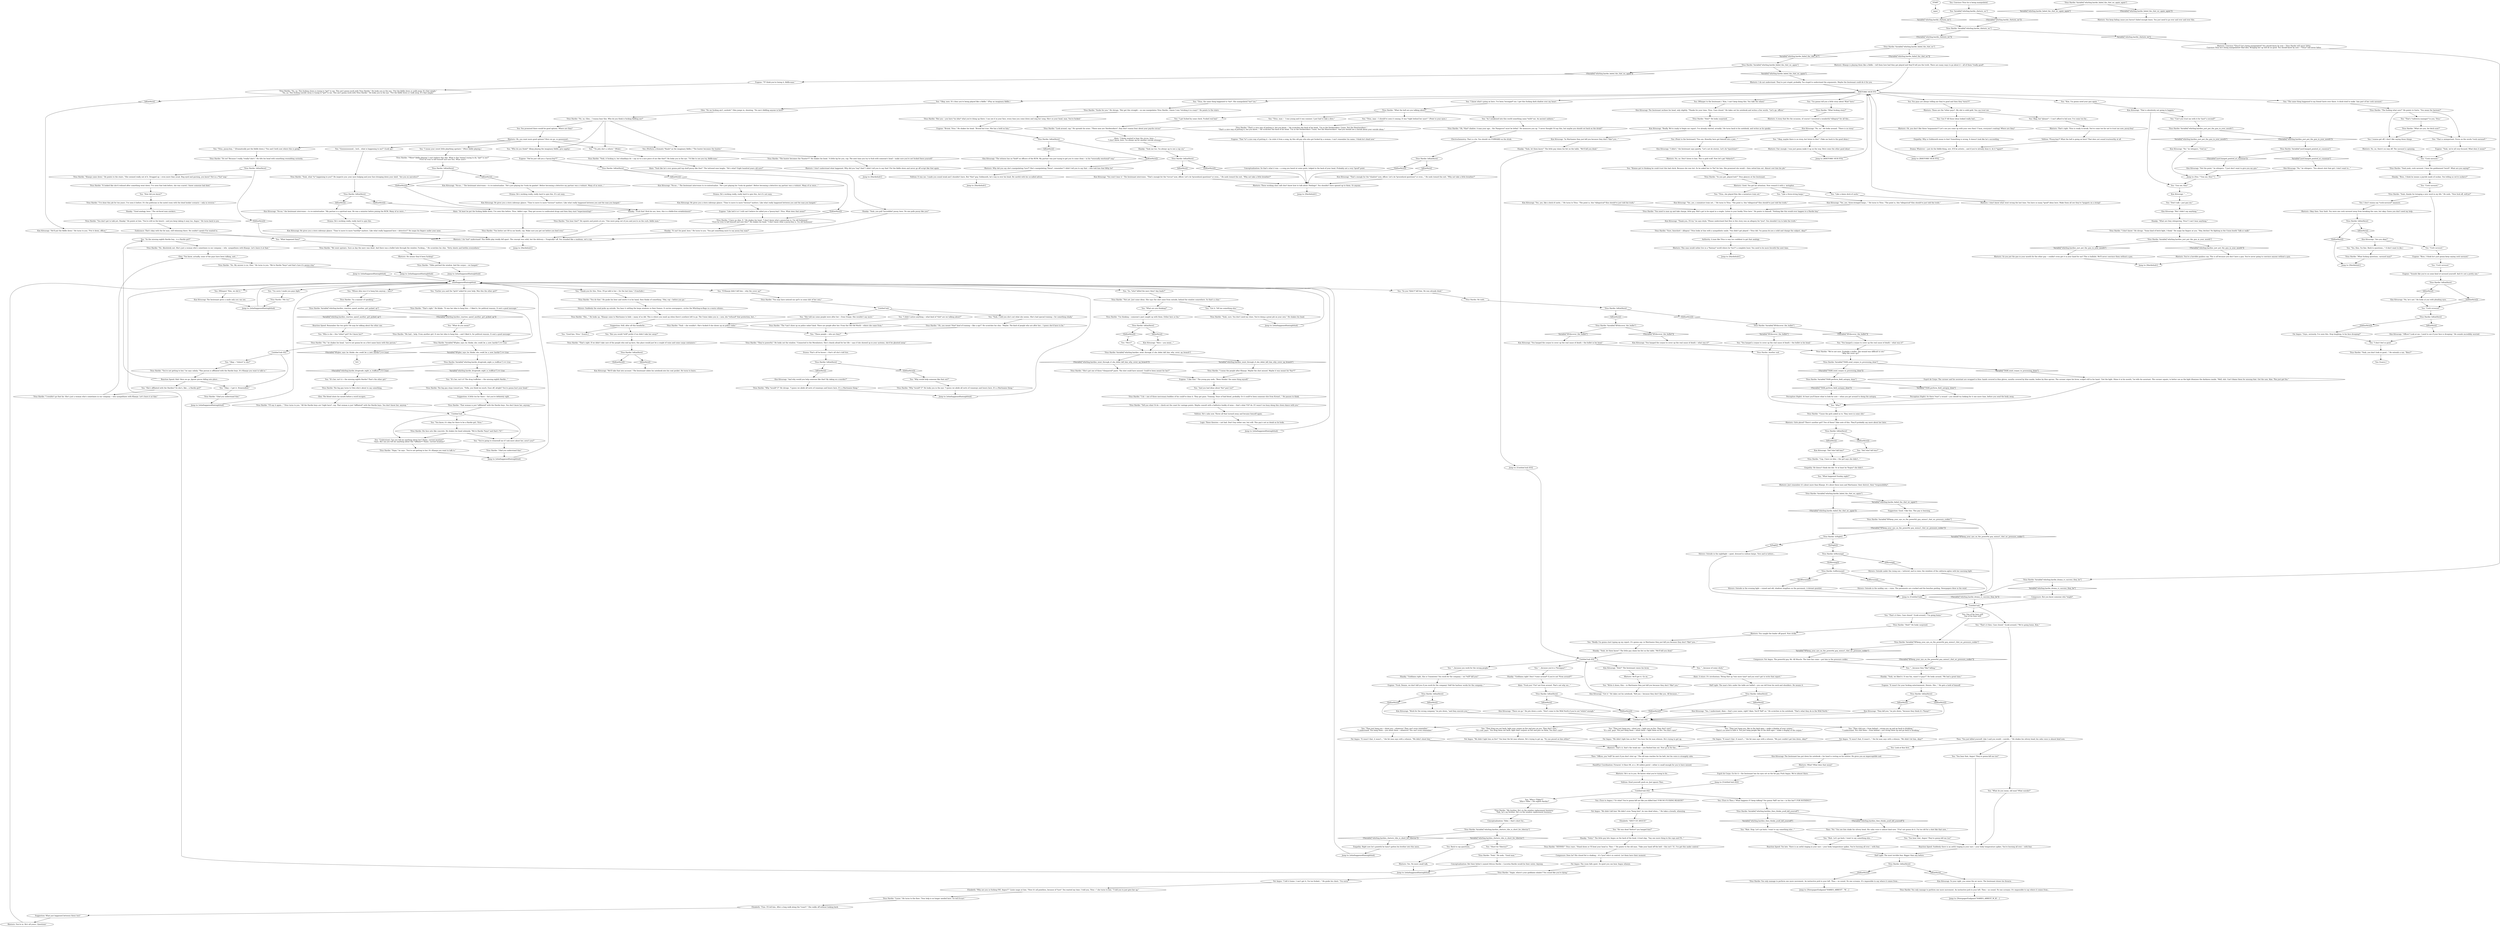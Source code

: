 # WHIRLING F1 / RHETORIC WC
# THE WHITECHECK TO MAKE SENSE OF THE SITUATION AND CONVINCE THE HARDIES TO COME CLEAN
# ==================================================
digraph G {
	  0 [label="START"];
	  1 [label="input"];
	  2 [label="You: \"So the missing eighth Hardie boy... is a Hardie girl?\""];
	  3 [label="Glen: \"You know, actually, some of the guys have been talking, and...\""];
	  4 [label="Rhetoric: Fair enough. I was just gonna make it up on the way. Here come the other good ideas!"];
	  5 [label="Titus Hardie: Variable[\"yard.hanged_pointed_at_cunoesse\"]"];
	  6 [label="Variable[\"yard.hanged_pointed_at_cunoesse\"]", shape=diamond];
	  7 [label="!(Variable[\"yard.hanged_pointed_at_cunoesse\"])", shape=diamond];
	  8 [label="Rhetoric: No, no. Don't listen to him. This is gold stuff. Now let's get *didactic*!"];
	  9 [label="You: \"Cock carousel.\""];
	  10 [label="Shanky: \"Fuck that! Kick his ass, boss, this is a fiddle-free establishment!\""];
	  11 [label="Titus Hardie: \"No, no. This fucking clown is trying to *get* to me. This ain't gonna work with Titus Hardie.\" He looks you in the eye. \"Put the fiddle down or walk away. It's that simple.\"\n\"No, no. This fucking suicide carny is trying to *get* to me. This ain't gonna work with Titus Hardie.\" He looks you in the eye. \"Put the fiddle down or walk away. It's that simple.\"
"];
	  12 [label="Fat Angus: \"We didn't light him on fire!\" You hear the fat man wheeze. He's trying to get up."];
	  13 [label="Kim Kitsuragi: \"There we go.\" He jots down a note. \"Don't come to the Wild North if you're not *white* enough.\""];
	  14 [label="Rhetoric: He'll get it. Go on."];
	  15 [label="Untitled hub"];
	  16 [label="You: \"Wait. Let's go back. I want to say something else...\""];
	  17 [label="Titus Hardie: \"We're not sure. Probably a bullet. The wound was difficult to see.\"\n\"Why the cover up?\""];
	  18 [label="Titus Hardie: You only manage to perform one more movement. An instinctive jerk to your left. Then -- no sound. No one screams. It's impossible to say where it comes from..."];
	  19 [label="Rhetoric: You caught the leader off guard. Now strike."];
	  20 [label="Fat Angus: \"I left it home. I can't get it, I'm too fucked...\" He grabs his chest. \"I'm sorry.\""];
	  21 [label="Jump to: [whathappenedthatnighthub]"];
	  22 [label="You: \"Yeah, I told you she's not what she seems. She's had special training -- for something shady.\""];
	  23 [label="Reaction Speed: Remember the two girls? He may be talking about the other one."];
	  24 [label="Jump to: [Untitled hub (03)]"];
	  25 [label="Titus Hardie: Variable[\"whirling.hardies_just_put_the_gun_in_your_mouth\"]"];
	  26 [label="Variable[\"whirling.hardies_just_put_the_gun_in_your_mouth\"]", shape=diamond];
	  27 [label="!(Variable[\"whirling.hardies_just_put_the_gun_in_your_mouth\"])", shape=diamond];
	  28 [label="Titus Hardie: \"What fucking questions, carousel man?\""];
	  29 [label="You: \"I don't feel so good.\""];
	  30 [label="Kim Kitsuragi: \"No-no,\" the lieutenant intervenes -- to re-contextualize. \"My partner is a spiritual man. He was a minister before joining the RCM. Many of us were...\""];
	  31 [label="Drama: Whatever -- just do the fiddle-thing, sire. It'll be artistic... and if you've already done it, do it *again*!"];
	  32 [label="Volition: *Pussy-boy?* What the hell is going on here? That does not sound trustworthy at all."];
	  33 [label="Shanky: \"Fatty!\" The little guy hits Angus on the back of the head. A loud slap. \"Say one more thing to the cops and I'll...\""];
	  34 [label="You: \"...because of some chick.\""];
	  35 [label="You: \"They drag you out back, light your corpse on fire and piss on you. They don't care.\"\n\"It's cool, guys.  You drag them out back, light their corpses on fire and piss on them. You don't care!\""];
	  36 [label="You: \"What do you mean, old man? What suicide?\""];
	  37 [label="Jump to: [whathappenedthatnighthub]"];
	  38 [label="Titus Hardie: \"Yeah -- she wouldn't. She's fucked if she shows up on police radar.\""];
	  39 [label="Titus Hardie: \"You do that.\" He grabs his beer and swirls it in his hand, then thinks of something. \"Hey, cop -- before you go.\""];
	  40 [label="You: \"Understood. Can you tell me anything about her? Name, current location?\"\n\"Sure. But can you tell me anything about this *affiliate*? Name, current location?\""];
	  41 [label="You: \"It's her, isn't it? The drug trafficker -- the missing eighth Hardie...\""];
	  42 [label="Logic: These theories -- not bad. Don't buy either one, but still. This guy's not as dumb as he looks."];
	  43 [label="Jump to: [Hardiehub1]"];
	  44 [label="Kim Kitsuragi: \"Yes, yes, a miniature train set...\" He turns to Titus. \"The point is, this *allegorical* Kim should've just told the truth.\""];
	  45 [label="You: \"Titus, the same thing happened to *me*. She manipulated *me* too.\""];
	  46 [label="You: I don't wanna say *cock-carousel* anymore."];
	  47 [label="Eugene: \"Brutal, Titus.\" He shakes his head. \"Brutal but true. She has a hold on him.\""];
	  48 [label="Rhetoric: Good. You got his attention. Now reward it with a  metaphor."];
	  49 [label="Titus Hardie: IsKimHere()"];
	  50 [label="IsKimHere()", shape=diamond];
	  51 [label="!(IsKimHere())", shape=diamond];
	  52 [label="Kim Kitsuragi: \"Officer? Look at me. I need to see if your face is drooping.\" He sounds incredibly worried."];
	  53 [label="You: \"Titus, man --  I was young and it was summer. I just had to take a dive.\""];
	  54 [label="Kim Kitsuragi: \"You won't hear it.\" The lieutenant intervenes. \"That's enough for the *circus* now, officer. Let's do *procedural questions* or even...\" He nods toward the exit. \"Why not take a little breather?\""];
	  55 [label="Eugene: \"Sounds like you're on some kind of carousel yourself. And it's not a pretty one.\""];
	  56 [label="Titus Hardie: Variable[\"whirling.hardie_failed_the_rhet_wc_again\"]"];
	  57 [label="Variable[\"whirling.hardie_failed_the_rhet_wc_again\"]", shape=diamond];
	  58 [label="!(Variable[\"whirling.hardie_failed_the_rhet_wc_again\"])", shape=diamond];
	  59 [label="You: \"Who do you think?\" (Keep playing the imaginary fiddle; grin sagely.)"];
	  60 [label="Titus Hardie: \"You better not OD in our booth, cop. Make sure you get out before you keel over.\""];
	  61 [label="Fat Angus: \"It wasn't that. It wasn't...\" the fat man says with a wheeze. \"We just couldn't get him down, okay?\""];
	  62 [label="You: \"That's it then. Case closed.\" (Look around.) \"We're going home, Kim.\""];
	  63 [label="You: \"You hear that, Angus! They're gonna kill me too!\""];
	  64 [label="Eugene: \"It wasn't for your fucking entertainment, Dennis. She...\" He gets a hold of himself."];
	  65 [label="You: \"What happened then?\""];
	  66 [label="Titus Hardie: \"Cop, I have no idea -- the girl says she didn't...\""];
	  67 [label="Titus Hardie: Variable[\"whirling.hardies_rhetoric_tibs_is_short_for_tiberius\"]"];
	  68 [label="Variable[\"whirling.hardies_rhetoric_tibs_is_short_for_tiberius\"]", shape=diamond];
	  69 [label="!(Variable[\"whirling.hardies_rhetoric_tibs_is_short_for_tiberius\"])", shape=diamond];
	  70 [label="Titus Hardie: \"Why *would* I?\" He looks you in the eye: \"I guess we abide all sorts of runaways and losers here. It's a Martinaise thing.\""];
	  71 [label="You: \"And you had ideas about *his* past too?\""];
	  72 [label="You: \"She's affiliated with the Hardies? So she's, like... a Hardie girl?\""];
	  73 [label="Titus Hardie: \"No. Absolutely not. She's just a woman who's sometimes in our company -- who  sympathizes with Klaasje. Let's leave it at that.\""];
	  74 [label="Titus Hardie: Variable[\"whirling.hardie_drugtrade_eight_is_trafficer\"] == true"];
	  75 [label="Variable[\"whirling.hardie_drugtrade_eight_is_trafficer\"] == true", shape=diamond];
	  76 [label="!(Variable[\"whirling.hardie_drugtrade_eight_is_trafficer\"] == true)", shape=diamond];
	  77 [label="Suggestion: What just happened between these two?"];
	  78 [label="You: \"Yes, Kim, I'm fine. Back to questions...\" (I don't want to die.)"];
	  79 [label="Titus Hardie: \"What fucking story?\""];
	  80 [label="Titus Hardie: \"But you -- you have *no idea* what you're doing up there. I can see it in your face, every time you come down and sing her song. She's in your head, man. You're fucked.\""];
	  81 [label="Titus Hardie: \"The fucking what now?\" He points to Garte. \"You mean the barman?\""];
	  82 [label="Titus Hardie: IsKimHere()"];
	  83 [label="IsKimHere()", shape=diamond];
	  84 [label="!(IsKimHere())", shape=diamond];
	  85 [label="Alain: \"Yeah like he's ever gonna pull top shelf pussy like that!\" The tattooed man laughs. \"He's what? Eight hundred years old now?\""];
	  86 [label="You: Can I? All those ideas looked really bad..."];
	  87 [label="You: \"I mean your sweet little plaything upstairs.\" (More fiddle playing.)"];
	  88 [label="Kim Kitsuragi: He gives you a stern sideways glance. \"Time to move to more *serious* matters. Like what really happened between you and the man you hanged.\""];
	  89 [label="You: \"They just hang you -- shoot you -- light you on fire. They don't care!\"\n\"It's cool, guys. You just hang them -- shoot them -- light them on fire. You don't care!\""];
	  90 [label="Titus Hardie: You only manage to perform one more movement. An instinctive jerk to your left. Then -- no sound. No one screams. It's impossible to say where it comes from..."];
	  91 [label="whathappenedthatnighthub"];
	  92 [label="Theo: \"No.\" You see him shake his silvery head. His calm voice is almost kind now. \"*I'm* not gonna do it. I'm too old for a shot like that now...\""];
	  93 [label="You: (Whisper) \"Kim, we did it.\""];
	  94 [label="You: \"Whose idea was it to hang him anyway -- hers?\""];
	  95 [label="Jump to: [whathappenedthatnighthub]"];
	  96 [label="Titus Hardie: \"Glad you understand that.\""];
	  97 [label="Titus Hardie: IsKimHere()"];
	  98 [label="IsKimHere()", shape=diamond];
	  99 [label="!(IsKimHere())", shape=diamond];
	  100 [label="Titus Hardie: \"Huh?\" He looks surprised."];
	  101 [label="Jump to: [Hardiehub1]"];
	  102 [label="Kim Kitsuragi: \"But I didn't say anything.\""];
	  103 [label="Kim Kitsuragi: \"That is absolutely not going to happen.\""];
	  104 [label="Titus Hardie: \"What are you, his bitch now?\""];
	  105 [label="Kim Kitsuragi: \"Thank you, I'll try,\" he says dryly. \"Please understand that Kim in this story was an allegory for *you*. You shouldn't try to hide the truth.\""];
	  106 [label="You: (Point to the lieutenant) \"You see, Kimothy here got himself into a jam...\""];
	  107 [label="Electrochemistry: That is a lie. You should cut FORWARD on the drink."];
	  108 [label="You: \"Like a damn deck of cards.\""];
	  109 [label="Rhetoric: These working class oafs don't know how to talk about *feelings*. You shouldn't have opened up to them. Or anyone."];
	  110 [label="You: \"I know what's going on here. I've been *wronged* too. I got this fucking dark shadow over my heart.\""];
	  111 [label="Titus Hardie: IsKimHere()"];
	  112 [label="IsKimHere()", shape=diamond];
	  113 [label="!(IsKimHere())", shape=diamond];
	  114 [label="You: \"Okay, men. It's clear you're being played like a fiddle.\" (Play an imaginary fiddle.)"];
	  115 [label="Titus Hardie: IsKimHere()"];
	  116 [label="IsKimHere()", shape=diamond];
	  117 [label="!(IsKimHere())", shape=diamond];
	  118 [label="Titus Hardie: \"*More* fiddle playing! I can't believe this shit. What is this *mime* trying to do, *get* to me?\"\n\"First he tries to kill himself and now this. What next?\""];
	  119 [label="Drama: He's working really, really hard to spin this."];
	  120 [label="Rhetoric: I do *not* understand! This fiddle play totally fell apart. The concept was solid, but the delivery -- *tragically* off. You sounded like a madman, not a cop."];
	  121 [label="Alain: A wince. It's involuntary. \"Bring that up *one more time* and you won't get to write that report.\""];
	  122 [label="Kim Kitsuragi: To your right, you sense the air move. The lieutenant draws his firearm."];
	  123 [label="Titus Hardie: IsKimHere()"];
	  124 [label="IsKimHere()", shape=diamond];
	  125 [label="!(IsKimHere())", shape=diamond];
	  126 [label="You: \"She told me some people were after her -- from Oranje. She wouldn't say more.\""];
	  127 [label="Titus Hardie: \"No,\" he shakes his head, \"you're not gonna be on a first name basis with this person.\""];
	  128 [label="Jump to: [whathappenedthatnighthub]"];
	  129 [label="Volition: He's calm now. Threw all that turmoil away and became himself again."];
	  130 [label="Kim Kitsuragi: \" ... \""];
	  131 [label="Rhetoric: So you put the gun in your mouth for the other guy -- couldn't even get it in your hand for me? This is bullshit. We'll never convince them without a gun."];
	  132 [label="You: I wanna get off, I don't like saying those things."];
	  133 [label="You: (Perform a dramatic *finale* on the imaginary fiddle.) \"The hunter becomes the hunter.\""];
	  134 [label="Titus Hardie: \"Look around, cop.\" He spreads his arms. \"These men are *dockworkers*, they don't wanna hear about your psycho circus!\""];
	  135 [label="You: \"I got fucked by some chick. Fucked real bad.\""];
	  136 [label="You: \"Cock carousel.\""];
	  137 [label="Titus Hardie: \"No, no, Glen... I wanna hear this. Who do you think is fucking fiddling me?\""];
	  138 [label="You: Okay, but *please* -- I can't afford to fail now. I've come too far..."];
	  139 [label="Titus Hardie: IsKimHere()"];
	  140 [label="IsKimHere()", shape=diamond];
	  141 [label="!(IsKimHere())", shape=diamond];
	  142 [label="You: \"Write it down, Kim -- in Martinaise they just kill you because they don't *like* you.\""];
	  143 [label="Shivers: Outside in the evening light -- ruined and old, shadows lengthen on the pavement. A distant gunshot."];
	  144 [label="Elizabeth: \"Fine. I'll tell him. After a long walk along the *coast*.\" She walks off without looking back."];
	  145 [label="You: \"They club you -- from behind -- string you up and go back to drinking.\"\n\"I understand. You club them -- from behind -- you string them up and go back to drinking.\""];
	  146 [label="Titus Hardie: IsKimHere()"];
	  147 [label="IsKimHere()", shape=diamond];
	  148 [label="!(IsKimHere())", shape=diamond];
	  149 [label="Fat Angus: \"It wasn't that. It wasn't...\" the fat man says with a wheeze. \"We didn't hit him, okay?\""];
	  150 [label="Titus Hardie: He nods."];
	  151 [label="Reaction Speed: Hah! Here we go. Jigsaw pieces falling into place..."];
	  152 [label="You: \"Good bye, Titus.\" [Leave.]"];
	  153 [label="Rhetoric: I do not understand. They're just stupid, probably. Too stupid to understand the arguments. Maybe the lieutenant could do it for you."];
	  154 [label="You: \"You know, it's okay for there to be a Hardie girl, Titus.\""];
	  155 [label="Kim Kitsuragi: \"No,\" he whispers. \"You almost shot that girl. I don't want to...\""];
	  156 [label="Jump to: [Hardiehub1]"];
	  157 [label="Titus Hardie: \"So you got, played huh?\" Titus glances at the lieutenant."];
	  158 [label="Eugene: \"That *is* a nice way of putting it -- he stole it from a song, by this old guy who also got fucked by a woman. I can't remember his name, I think he's dead now.\""];
	  159 [label="You: \"Titus, man -- I should've seen it coming. It was *right behind her eyes*.\" (Point to your eyes.)"];
	  160 [label="You: \"Cock carousel.\""];
	  161 [label="Titus Hardie: \"Yeah, thanks for bringing a new word in my life.\" He nods. \"Now fuck off, will'ya?\""];
	  162 [label="Eugene: \"Yeah, we're all very focused. What does it mean?\""];
	  163 [label="Rhetoric: That's right. Titus is ready to break. You've come too far not to trust me now, pussy-boy!"];
	  164 [label="You: \"Goooooooooood... lord... what is happening to me?\" (Look up.)"];
	  165 [label="RHETORIC HUB FFS"];
	  166 [label="Titus Hardie: IsMorning()"];
	  167 [label="IsMorning()", shape=diamond];
	  168 [label="!(IsMorning())", shape=diamond];
	  169 [label="Jump to: [NewspaperEndgame(\"HARIES_ARREST_W_KI ...]"];
	  170 [label="Volition: Steel yourself, push on. Just ignore Theo."];
	  171 [label="Titus Hardie: \"Cause the girls asked us to. They were in some shit.\""];
	  172 [label="Titus Hardie: His face sets like concrete. He shakes his head solemnly. \"We're Hardie *boys* and that's *it*.\""];
	  173 [label="Shanky: \"What are they whispering, Titus? I can't hear anything.\""];
	  174 [label="Titus Hardie: \"I don't know.\" He shrugs. \"Some kind of bitch fight, I think.\" He snaps his fingers at you. \"Hey, bitches! No fighting in the Union booth! Talk or walk!\""];
	  175 [label="Kim Kitsuragi: \"I didn't,\" the lieutenant says quietly. \"Let's not do stories. Let's do *questions*.\""];
	  176 [label="Titus Hardie: IsKimHere()"];
	  177 [label="IsKimHere()", shape=diamond];
	  178 [label="!(IsKimHere())", shape=diamond];
	  179 [label="You: \"The same thing happened to my friend Garte over there. A chick tried to make  him part of her cock carousel.\""];
	  180 [label="Rhetoric: Klaasje is playing them like a fiddle -- tell them how bad they got played and they'll tell you the truth. There are many ways to go about it -- all of them *really good*."];
	  181 [label="Kim Kitsuragi: He gives you a stern sideways glance. \"Time to move to more *serious* matters. Like what really happened between you and the man you hanged.\""];
	  182 [label="Kim Kitsuragi: \"He'll put the fiddle down.\" He turns to you. \"Put it down, officer.\""];
	  183 [label="Alain: \"Fuck you! *I'm* not from around. That's not why we...\""];
	  184 [label="Untitled hub (03)"];
	  185 [label="Titus Hardie: \"Huh?\" He looks surprised."];
	  186 [label="Conceptualization: Tibbs -- that's short for..."];
	  187 [label="Titus Hardie: \"Not yet. Just some ideas. She says the shot came from outside, behind the window somewhere. So that's a clue.\""];
	  188 [label="You: \"What do you mean?\""];
	  189 [label="Titus Hardie: \"You're not getting to her,\" he says calmly. \"This person is affiliated with the Hardie boys. It's Klaasje you want to talk to.\""];
	  190 [label="Untitled hub"];
	  191 [label="Jump to: [whathappenedthatnighthub]"];
	  192 [label="Jump to: [You: \"\"Gun me, Kim!\"\"]"];
	  193 [label="Titus Hardie: \"You need to man up and take charge, little guy. Shit's got to be equal in a couple. Listen to your buddy Titus here.\" He points to himself. \"Nothing like this would ever happen to a Hardie boy.\""];
	  194 [label="Titus Hardie: \"The hunter becomes the *hunter*?\" He shakes his head. \"A little tip for you, cop. The next time you try to fuck with someone's head -- make sure you're not fucked there yourself.\""];
	  195 [label="You: You promised there would be good options. Where are they?"];
	  196 [label="Jump to: [Hardiehub1]"];
	  197 [label="Conceptualization: So that's what it was -- a song you heard at some point, lodged in the back of your head. Probably not a very *good* point."];
	  198 [label="Volition: It was me. I made you sound weak and I shouldn't have. But *this* guy, Goldmouth, he's way in over his head. Be careful with his so-called advice."];
	  199 [label="Titus Hardie: \"Yeah, it fucking is, but whaddaya do -- say no to a nice piece of ass like that?\" He looks you in the eye. \"I'd like to see you try, fiddle-man.\""];
	  200 [label="Kim Kitsuragi: He gives you a stern sideways glance. \"Time to move to more *earthly* matters. Like what really happened here -- detective?\" He snaps his fingers under your nose."];
	  201 [label="You: \"They just hang you, like in the dark ages -- make a display of your corpse.\"\n\"There's no need to hide it. You just hang people like in the dark ages -- make a display of the corpse.\"
"];
	  202 [label="Titus Hardie: Variable[\"whirling.hardie_failed_the_rhet_wc_again\"]"];
	  203 [label="Variable[\"whirling.hardie_failed_the_rhet_wc_again\"]", shape=diamond];
	  204 [label="!(Variable[\"whirling.hardie_failed_the_rhet_wc_again\"])", shape=diamond];
	  205 [label="You: One of his boys will.\nOne of his boys will!"];
	  206 [label="You: (Turn to Theo.) \"What happens if I keep talking? You gonna *kill* me too -- in this bar?! FOR NOTHING?!\""];
	  207 [label="Rhetoric: Girls plural? There's another girl? Two of them? Take note of this. They'll probably say more about her later."];
	  208 [label="Titus Hardie: Variable[\"TASK.perform_field_autopsy_done\"]"];
	  209 [label="Variable[\"TASK.perform_field_autopsy_done\"]", shape=diamond];
	  210 [label="!(Variable[\"TASK.perform_field_autopsy_done\"])", shape=diamond];
	  211 [label="Perception (Sight): At least you'll know what to look for now -- when you get around to doing the autopsy."];
	  212 [label="Titus Hardie: \"I've done this job for ten years. I've seen it before. It's the politician in the motel room with the dead hooker scenario -- only in reverse.\""];
	  213 [label="Titus Hardie: \"I do -- one of those mercenary buddies of his could've done it. They got guns. Training. Years of bad blood, probably. Or it could've been someone else from Krenel...\" He pauses to think."];
	  214 [label="Titus Hardie: \"She's got one of those *chequered* pasts. The shot could have missed. Could've been meant for her?\""];
	  215 [label="Jump to: [whathappenedthatnighthub]"];
	  216 [label="You: \"Okay -- *where* is she?\""];
	  217 [label="You: \"But you would *still* prefer if we didn't take her away?\""];
	  218 [label="Fat Angus: \"Guys, seriously. I've seen this. Stop laughing. Is his face drooping?\""];
	  219 [label="Kim Kitsuragi: \"Yes, yes, three-stringed banjo...\" He turns to Titus. \"The point is, this *allegorical* Kim should've just told the truth.\""];
	  220 [label="Alain: \"I kinda wanted to hear the circus, boss...\"\n\"I don't know, boss, I'm always up for another suicide attempt.\""];
	  221 [label="Titus Hardie: \"Yeah, what *is* happening to you?\" He inspects you: your eyes bulging and your face drooping down your skull. \"Are you on narcotics?\""];
	  222 [label="Empathy: He doesn't think she did. Or at least he *hopes* she didn't."];
	  223 [label="Fat Angus: \"It wasn't that, it wasn't...\" the fat man says with a wheeze. \"We didn't shoot him.\""];
	  224 [label="Titus Hardie: Variable[\"XP.keep_your_eye_on_the_powerful_guy_minus1_rhet_wc_pressure_cooker\"]"];
	  225 [label="Variable[\"XP.keep_your_eye_on_the_powerful_guy_minus1_rhet_wc_pressure_cooker\"]", shape=diamond];
	  226 [label="!(Variable[\"XP.keep_your_eye_on_the_powerful_guy_minus1_rhet_wc_pressure_cooker\"])", shape=diamond];
	  227 [label="Titus Hardie: IsAfternoon()"];
	  228 [label="IsAfternoon()", shape=diamond];
	  229 [label="!(IsAfternoon())", shape=diamond];
	  230 [label="Shivers: Outside under the rising sun -- tattered, and in ruins; the windows of the cafeteria aglow with her morning light."];
	  231 [label="You: \"Really. I'm gonna start typing up my report. It's gonna say: in Martinaise they just kill you because they don't *like* you...\""];
	  232 [label="Esprit de Corps: Go for it -- the lieutenant has his eyes set on the fat guy. Push Angus. We're almost there."];
	  233 [label="Composure: Fat Angus. The powerful guy. Mr. All Muscle. The time has come -- put him in the pressure cooker."];
	  234 [label="Titus Hardie: IsKimHere()"];
	  235 [label="IsKimHere()", shape=diamond];
	  236 [label="!(IsKimHere())", shape=diamond];
	  237 [label="Titus Hardie: \"Me too.\""];
	  238 [label="Eugene: \"Fuck, Dennis, we don't kill you if you work for the company! Half the harbour works for the company...\""];
	  239 [label="Jump to: [Untitled hub (02)]"];
	  240 [label="You: \"How did you know?\""];
	  241 [label="You: \"Did *she* kill him?\""];
	  242 [label="You: \"I'm gonna tell you a little story about *Kim* here.\""];
	  243 [label="Titus Hardie: The big guy turns to Glen who's about to say something."];
	  244 [label="You: \"That's *cafeteria manager* to you, Titus.\""];
	  245 [label="Rhetoric: No, no, there's no way off. The carousel is spinning."];
	  246 [label="You: \"Like a three-string banjo.\""];
	  247 [label="Shanky: \"Yeah me too. I'm always up to see a cop cry.\""];
	  248 [label="Kim Kitsuragi: \"The witness has no *hold* on officers of the RCM. My partner was just trying to get you to come clean -- in his *unusually emotional* way.\""];
	  249 [label="Shanky: \"Boss, I think he means a joyride made of suckas. You telling us we're suckers?\""];
	  250 [label="Drama: He's working really, really hard to spin this. It's not easy."];
	  251 [label="Jump to: [RHETORIC HUB FFS]"];
	  252 [label="Titus Hardie: IsKimHere()"];
	  253 [label="IsKimHere()", shape=diamond];
	  254 [label="!(IsKimHere())", shape=diamond];
	  255 [label="Shanky: \"Yeah, we liked it. It was fun, wasn't it guys?\" He looks around. \"We had a great time.\""];
	  256 [label="Kim Kitsuragi: The lieutenant has put down his notebook -- his hand is resting on his holster. He gives you an imperceptible nod."];
	  257 [label="Jump to: [Untitled hub]"];
	  258 [label="You: \"You hanged a corpse to cover up the real cause of death -- what was it?\""];
	  259 [label="Shanky: \"Goddamn right, this is Uniontown! You work for the company -- we *will* kill you!\""];
	  260 [label="You: (Turn to Angus.) \"Or what? You're gonna kill me like you killed him? FOR NO FUCKING REASON?\""];
	  261 [label="Titus Hardie: \"My brother. He's in the window replacement business.\"\n\"Nah, he's my brother. He's in the window replacement business.\""];
	  262 [label="Titus Hardie: \"They're powerful.\" He looks out the window. \"Connected to the Moralintern. She's clearly afraid for her life -- says if she showed up in your systems, she'd be ghosted away.\""];
	  263 [label="Titus Hardie: \"Why *would* I?\" He shrugs. \"I guess we abide all sorts of runaways and losers here. It's a Martinaise thing.\""];
	  264 [label="Jump to: [whathappenedthatnighthub]"];
	  265 [label="Titus Hardie: \"That's right.\" He blinks. \"It was her idea to hang him -- I liked it, for political reasons. It sent a good message.\""];
	  266 [label="You: \"You're going to stonewall me if I ask more about her, aren't you?\""];
	  267 [label="Titus Hardie: \"Nope,\" he says. \"You're not getting to her. It's Klaasje you want to talk to.\""];
	  268 [label="Titus Hardie: \"That woman is just *affiliated* with the Hardie boys. You don't know her, anyway. \""];
	  269 [label="Titus Hardie: Variable[\"whirling.hardie_rhetoric_wc\"]"];
	  270 [label="Variable[\"whirling.hardie_rhetoric_wc\"]", shape=diamond];
	  271 [label="!(Variable[\"whirling.hardie_rhetoric_wc\"])", shape=diamond];
	  272 [label="You: \"Don't talk -- just gun me.\""];
	  273 [label="Titus Hardie: \"Sure, binoclard -- allegory.\" Titus looks at him with a sympathetic smile. \"You didn't get played -- Titus did. I'm gonna do you a solid and change the subject, okay?\""];
	  274 [label="Rhetoric: Why did you say she's manipulating *you?* She's manipulating *them*, remember? I didn't tell you to say that -- who told him that filthy lie?"];
	  275 [label="You: \"Cock csrosssel\""];
	  276 [label="Glen: \"No we fucking ain't, asshole!\" Glen jumps in, shouting. \"No one's fiddling anyone in here!\""];
	  277 [label="You: \"'Tis pity she's a whore.\" (Wink.)"];
	  278 [label="Empathy: Why is Goldmouth mean to him? Something is wrong. It doesn't look like he's succeeding."];
	  279 [label="Titus Hardie: \"You hear that?\" He squints and points at you. \"One more peep out of you and you're on the curb, fiddle man.\""];
	  280 [label="Kim Kitsuragi: \"No-no...\" The lieutenant intervenes to re-contextualize. \"He's just playing his *viola da gamba*. Before becoming a detective my partner was a violinist. Many of us were...\""];
	  281 [label="Elizabeth: \"SHUT UP, ANGUS!\""];
	  282 [label="Half Light: The most terrible fear. Bigger than any before."];
	  283 [label="You: \"You hanged a corpse to cover up the real cause of death -- the bullet in his head.\""];
	  284 [label="Titus Hardie: Variable[\"XP.discover_the_bullet\"]"];
	  285 [label="Variable[\"XP.discover_the_bullet\"]", shape=diamond];
	  286 [label="!(Variable[\"XP.discover_the_bullet\"])", shape=diamond];
	  287 [label="Titus Hardie: \"Lizzie.\" He turns to the fixer. \"Your help is no longer needed here. Go tell Evrart.\""];
	  288 [label="Fat Angus: \"We didn't light him on fire!\" You hear the fat man wheeze. He's trying to get up. \"No one pissed on him either!\""];
	  289 [label="Shanky: \"Good analogy, boss.\" The rat-faced man snickers."];
	  290 [label="Titus Hardie: \"Tibbs patched the window. And the corpse -- we hanged.\""];
	  291 [label="You: \"Thank you for this, Titus. I'll go talk to her -- for the last time.\" (Conclude.)"];
	  292 [label="You: \"Why would help someone like that out?\""];
	  293 [label="Eugene: \"I like that.\" The young guy nods. \"Been thinkin' the same thing myself.\""];
	  294 [label="Titus Hardie: \"Tell you what I'd do -- check out the coast for vantage points. Maybe consult with a ballistics buddy of mine -- that's what *I'd* do. If I wasn't too busy doing this clown dance with you.\""];
	  295 [label="Kim Kitsuragi: \"In Martinaise they just kill you because they don't *like* you...\""];
	  296 [label="Suggestion: A little too far there -- but you're definitely right."];
	  297 [label="Titus Hardie: The big guy steps toward you. \"Fella, you think too much. Ease off, alright? You're gonna hurt your head.\""];
	  298 [label="Empathy: Right now he's grateful he hasn't gotten his brother into this mess."];
	  299 [label="You: [Leave.]"];
	  300 [label="Kim Kitsuragi: \"No, he's not.\" He looks at you with pleading eyes."];
	  301 [label="Jump to: [Hardiehub1]"];
	  302 [label="Titus Hardie: \"I have no idea, E.\" He shakes his head. \"I don't know what a pussy-boy is. I'm old fashioned.\"\n\"First he tries to kill himself and now this?\" He shakes his head. \"I don't know what a pussy-boy is. I'm old fashioned.\""];
	  303 [label="Titus Hardie: IsKimHere()"];
	  304 [label="IsKimHere()", shape=diamond];
	  305 [label="!(IsKimHere())", shape=diamond];
	  306 [label="Jump to: [Hardiehub1]"];
	  307 [label="Kim Kitsuragi: \"They kill you,\" he jots down, \"because they think it's *funny*.\""];
	  308 [label="Titus Hardie: \"Angie, where's your goddamn inhaler? You sound like you're dying.\""];
	  309 [label="Rhetoric: That's it, that's the weak one -- you flushed him out. Now go in for the..."];
	  310 [label="Elizabeth: \"Why are you so fucking FAT, Angus?!\" Lizzie snaps at him. \"Now it's all pointless, because of *you*. You wasted my time. I told you, Titus --\" she turns to him. \"I told you to just give her up.\""];
	  311 [label="Titus Hardie: Another nod."];
	  312 [label="Titus Hardie: \"It looked like she'd redosed after something went down. I've seen that look before, she was scared. I knew someone had died.\""];
	  313 [label="Kim Kitsuragi: \"Did *she* kill him?\""];
	  314 [label="Rhetoric: He means they'd been fucking?"];
	  315 [label="Conceptualization: Bet their father's named Atticus Hardie -- Lucretia Hardie would be their sister. Anyway."];
	  316 [label="You: \"These people -- who are they?\""];
	  317 [label="You: \"Okay -- I get it. Stonewalled.\""];
	  318 [label="Titus Hardie: \"Glad you understand that.\""];
	  319 [label="You: \"As I awakened into this world something came *with* me. An ancient sadness.\""];
	  320 [label="Rhetoric: Okay then. Your fault. You were one cock carousel away from breaking the case, but okay. Guess you don't need my help."];
	  321 [label="Kim Kitsuragi: \"Are you okay?\""];
	  322 [label="Titus Hardie: \"Yeah, you don't look so good...\" He extends a can. \"Beer?\""];
	  323 [label="Rhetoric: Those are the *other guys*. My shit is solid gold. You can trust me."];
	  324 [label="Shanky: \"It can't be good, boss.\" He turns to you. \"You got something more to say pussy boy man?\""];
	  325 [label="Shivers: Outside in the midday sun -- ruins. The pavements are cracked and the benches peeling. Newspapers blow in the wind."];
	  326 [label="Kim Kitsuragi: \"Yes, I understand, Alain -- that's your name, right? Alain. You'll *kill* us.\" He scratches in his notebook. \"That's what they do in the Wild North.\""];
	  327 [label="Reaction Speed: Too late. There is an awful ringing in your ears -- your body temperature spikes. You're burning all over -- with fear."];
	  328 [label="Shanky: \"Goddamn right! Don't *come around* if you're not *from around*!\""];
	  329 [label="You: \"I'm sorry I made you guys fight.\""];
	  330 [label="Titus Hardie: \"DENNIS!\" Titus roars. \"Stand down or I'll beat your head in. Theo --\" He points to the old man. \"Take your hand off the belt -- this isn't '31. I've got this under control.\""];
	  331 [label="You: \"So you *didn't* kill him. He was already dead.\""];
	  332 [label="Shanky: \"Yeah, let them know!\" The little guy slams his fist on the table. \"We'll kill you dead.\""];
	  333 [label="You: \"Why?\""];
	  334 [label="Perception (Sight): So there *was* a wound -- you should try looking for it one more time, before you send the body away."];
	  335 [label="Endurance: That's okay with the fat man, still wheezing there. He couldn't speak if he wanted to."];
	  336 [label="Jump to: [whathappenedthatnighthub]"];
	  337 [label="You: \"Short for Tiberius?\""];
	  338 [label="Titus Hardie: \"You may have noticed our girl's in some shit of her own.\""];
	  339 [label="Titus Hardie: \"The *can't show up on police radar* kind. There are people after her. From the Old Old World -- where she came from.\""];
	  340 [label="Titus Hardie: IsKimHere()"];
	  341 [label="IsKimHere()", shape=diamond];
	  342 [label="!(IsKimHere())", shape=diamond];
	  343 [label="Kim Kitsuragi: \"And why would you help someone like that? By taking on a murder?\""];
	  344 [label="Titus Hardie: \"I'm thinking -- someone's past caught up with them. Either hers or his.\""];
	  345 [label="You: \"Hers?\""];
	  346 [label="Titus Hardie: \"In a manner of speaking.\""];
	  347 [label="Titus Hardie: \"That's right. If we didn't take care of the people who end up here, this place would just be a couple of ruins and some cargo containers.\""];
	  348 [label="Kim Kitsuragi: The lieutenant inclines his head, only slightly. \"Thanks for your time, Titus. Case closed.\" He takes out his notebook and writes a few words. \"Let's go, officer.\""];
	  349 [label="Untitled hub (02)"];
	  350 [label="You: \"Titus, she played Kim like a miniature train set.\""];
	  351 [label="You: \"Kimmo got to thinking he could trust this bad chick. Because she was hot. So he asked her to *lie* for him. She promised she would -- then ratted him out. Almost cost him his job.\""];
	  352 [label="Titus Hardie: Variable[\"whirling.hardie_failed_the_rhet_wc\"]"];
	  353 [label="Variable[\"whirling.hardie_failed_the_rhet_wc\"]", shape=diamond];
	  354 [label="!(Variable[\"whirling.hardie_failed_the_rhet_wc\"])", shape=diamond];
	  355 [label="You: You guys are always telling me they're good and then they *aren't*!"];
	  356 [label="You: \"He was dead *before* you hanged him?\""];
	  357 [label="Composure: But you know someone who *might*."];
	  358 [label="Titus Hardie: Variable[\"XP.keep_your_eye_on_the_powerful_guy_minus1_rhet_wc_pressure_cooker\"]"];
	  359 [label="Variable[\"XP.keep_your_eye_on_the_powerful_guy_minus1_rhet_wc_pressure_cooker\"]", shape=diamond];
	  360 [label="!(Variable[\"XP.keep_your_eye_on_the_powerful_guy_minus1_rhet_wc_pressure_cooker\"])", shape=diamond];
	  361 [label="You: \"You hear that, Angus! They're gonna kill me too!\""];
	  362 [label="Titus Hardie: IsKimHere()"];
	  363 [label="IsKimHere()", shape=diamond];
	  364 [label="!(IsKimHere())", shape=diamond];
	  365 [label="Theo: \"Officer, you *will* be next if you don't shut up.\" The old man reaches for his belt, but his voice is strangely calm."];
	  366 [label="You: \"If Klaasje didn't kill him -- why the cover up?\""];
	  367 [label="Esprit de Corps: The coroner and his assistant are wrapped in blue: hands covered in blue gloves, mouths covered by blue masks, bodies by blue aprons. The coroner wipes his brow, scalpel still in his hand. \"Get the light. Shine it in his mouth,\" he tells his assistant. The coroner squats, to better see as the light illumines the darkness inside. \"Well, shit. Can't blame them for missing that. Get the saw, Alan. This just got fun.\""];
	  368 [label="Titus Hardie: \"We went upstairs. Sure as day the merc was dead. And there was a bullet hole through the window. Fucking...\" He scratches his chin. \"Dirty sheets and bottles everywhere.\""];
	  369 [label="You: Back to cop questions."];
	  370 [label="Titus Hardie: \"Yeah.\" He nods. \"Good man.\""];
	  371 [label="Drama: That's all he knows -- that's all she's told him."];
	  372 [label="You: \"What are you thinking?\""];
	  373 [label="You: (Whisper to the lieutenant.) \"Kim, I can't keep doing this. You take the wheel.\""];
	  374 [label="Jump to: [whathappenedthatnighthub]"];
	  375 [label="Jump to: [whathappenedthatnighthub]"];
	  376 [label="Titus Hardie: Variable[\"XP.glen_says_he_thinks_she_could_be_a_new_hardie\"] == true"];
	  377 [label="Variable[\"XP.glen_says_he_thinks_she_could_be_a_new_hardie\"] == true", shape=diamond];
	  378 [label="!(Variable[\"XP.glen_says_he_thinks_she_could_be_a_new_hardie\"] == true)", shape=diamond];
	  379 [label="Titus Hardie: \"I wouldn't go that far. She's just a woman who's sometimes in our company -- who sympathizes with Klaasje. Let's leave it at that.\""];
	  380 [label="Glen: The blond shuts his mouth before a word escapes."];
	  381 [label="You: Convince Titus he is being manipulated."];
	  382 [label="You: Variable[\"whirling.hardie_rhetoric_wc\"]"];
	  383 [label="Variable[\"whirling.hardie_rhetoric_wc\"]", shape=diamond];
	  384 [label="!(Variable[\"whirling.hardie_rhetoric_wc\"])", shape=diamond];
	  385 [label="You: \"Kim, I'm gonna need your gun again. \""];
	  386 [label="Rhetoric: I don't understand what happened. Why did you *say* that? I didn't tell you to say that! Put the fiddle down and never go off script like that again."];
	  387 [label="Titus Hardie: \"Yeah yeah, cock carousel. I hear the goddamned *word*. What are you saying?\""];
	  388 [label="You: \"Cock carousel.\""];
	  389 [label="Kim Kitsuragi: \"No-no...\" The lieutenant intervenes -- to re-contextualize. \"He's just playing his *viola da gamba*. Before becoming a detective my partner was a violinist. Many of us were...\""];
	  390 [label="Eugene: \"Like hell it is! I still can't believe he called you a *pussy-boy*, Titus. What does that mean?\""];
	  391 [label="You: \"They just hang you -- shoot you -- whatever! They can't even remember.\"\n\"I understand. You hang them -- you shoot them -- whatever! You can't even remember.\""];
	  392 [label="Shivers: Outside in the nightlight -- quiet, dressed in sodium lamps. Torn and in tatters..."];
	  393 [label="Titus Hardie: IsKimHere()"];
	  394 [label="IsKimHere()", shape=diamond];
	  395 [label="!(IsKimHere())", shape=diamond];
	  396 [label="Kim Kitsuragi: \"You hanged the corpse to cover up the real cause of death -- what was it?\""];
	  397 [label="Titus Hardie: Variable[\"whirling.hardies_theo_thinks_youll_kill_yourself\"]"];
	  398 [label="Variable[\"whirling.hardies_theo_thinks_youll_kill_yourself\"]", shape=diamond];
	  399 [label="!(Variable[\"whirling.hardies_theo_thinks_youll_kill_yourself\"])", shape=diamond];
	  400 [label="Hand/Eye Coordination: Firearm! A Glace 08, or a .38 calibre pistol -- either is small enough for you to have missed."];
	  401 [label="You: \"So, *who* killed the merc then? Any leads?\""];
	  402 [label="Kim Kitsuragi: The lieutenant gives a smile only you can see."];
	  403 [label="Titus Hardie: \"Oh, you meant *that* kind of training -- like a spy?\" He scratches his chin. \"Maybe. The kind of people who are after her... I guess she'd have to be.\""];
	  404 [label="Jump to: [whathappenedthatnighthub]"];
	  405 [label="Titus Hardie: \"I mean the people after Klaasje. Maybe the shot missed. Maybe it was meant for *her*?\""];
	  406 [label="Titus Hardie: IsKimHere()"];
	  407 [label="IsKimHere()", shape=diamond];
	  408 [label="!(IsKimHere())", shape=diamond];
	  409 [label="Titus Hardie: Variable[\"whirling.hardies_reaction_speed_another_girl_picked_up\"]"];
	  410 [label="Variable[\"whirling.hardies_reaction_speed_another_girl_picked_up\"]", shape=diamond];
	  411 [label="!(Variable[\"whirling.hardies_reaction_speed_another_girl_picked_up\"])", shape=diamond];
	  412 [label="Titus Hardie: \"We had... help. From another girl. It was her idea to hang him -- and I liked it, for political reasons. It sent a good message.\""];
	  413 [label="Suggestion: Still, after all this headache..."];
	  414 [label="Titus Hardie: \"I'll say it again...\" Titus turns to you. \"All the Hardie boys are *right here*, cop. That woman is just *affiliated* with the Hardie boys. You don't know her, anyway. \""];
	  415 [label="Titus Hardie: Variable[\"whirling.hardies_just_put_the_gun_in_your_mouth\"]"];
	  416 [label="Variable[\"whirling.hardies_just_put_the_gun_in_your_mouth\"]", shape=diamond];
	  417 [label="!(Variable[\"whirling.hardies_just_put_the_gun_in_your_mouth\"])", shape=diamond];
	  418 [label="Kim Kitsuragi: \"No, no.\" He looks around. \"There is no story.\""];
	  419 [label="Titus Hardie: IsKimHere()"];
	  420 [label="IsKimHere()", shape=diamond];
	  421 [label="!(IsKimHere())", shape=diamond];
	  422 [label="Alain: \"At least he put the fucking fiddle down. I've seen this before, Titus. Addict cops. They got access to confiscated drugs and then they start *experimenting*.\""];
	  423 [label="Kim Kitsuragi: \"Got it.\" He takes out his notebook. \"Kill you -- because they don't like you. All because...\""];
	  424 [label="Rhetoric: Convince *Titus?* he's being manipulated? You should know by now -- Titus Hardie will never falter.\nConvince Titus he's being manipulated? Bad idea. Bringing her up will do no good. You should know by now -- *Titus* will never falter."];
	  425 [label="Titus Hardie: Variable[\"XP.discover_the_bullet\"]"];
	  426 [label="Variable[\"XP.discover_the_bullet\"]", shape=diamond];
	  427 [label="!(Variable[\"XP.discover_the_bullet\"])", shape=diamond];
	  428 [label="Titus Hardie: Variable[\"whirling.hardie_drama_rc_success_they_lie\"]"];
	  429 [label="Variable[\"whirling.hardie_drama_rc_success_they_lie\"]", shape=diamond];
	  430 [label="!(Variable[\"whirling.hardie_drama_rc_success_they_lie\"])", shape=diamond];
	  431 [label="Fat Angus: \"We didn't kill him! We didn't even *hang him*, he was dead when...\" He takes a breath, wheezing."];
	  432 [label="Kim Kitsuragi: \"Work for the wrong company,\" he jots down, \"and they execute you.\""];
	  433 [label="Rhetoric: He's on to you. He knows what you're trying to do..."];
	  434 [label="Titus Hardie: \"You don't get to talk yet, Shanky.\" He points at him. \"You're still on the bench -- and you keep taking it easy too, Angus.\" He turns back to you."];
	  435 [label="Composure: Does he? His closed fist is shaking... it's *you* who's in control. Let them have their moment."];
	  436 [label="Untitled hub"];
	  437 [label="Titus Hardie: \"Yeah, sure. You don't need my clues. You're doing a great job on your own.\" He shakes his head."];
	  438 [label="Titus Hardie: \"She...\" He looks up. \"Klaasje came to Martinaise to hide -- many of us did. This is where you wash up when there's nowhere left to go. The Union takes you in -- now, she *refused* that protection, but...\""];
	  439 [label="Kim Kitsuragi: \"Really. We're ready to begin our report. I've already started, actually.\" He turns back to his notebook, and writes as he speaks:"];
	  440 [label="Shanky: \"Yeah, let them know!\" The little guy slams his fist on the table. \"We'll kill you dead.\""];
	  441 [label="You: \"Gun me, Kim!\""];
	  442 [label="Titus Hardie: \"Oh, *that* shadow. A man your age... the *hangover* must be lethal.\" He measures you up. \"I never thought I'd say this, but maybe you should cut back on the drink?\""];
	  443 [label="Rhetoric: This man would rather live in a *fantasy* world where he *isn't* a complete loser. You need to be more forceful the next time."];
	  444 [label="Titus Hardie: \"That's a nice way of putting it, but you know...\" He scratches the back of his head. \"I'm in the Dockworkers' Union. Not the Heartworkers'.\"\n\"That's a nice way of putting it, but you know...\" He scratches the back of his head. \"I'm in the Dockworkers' Union. Not the Heartworkers'. And you should see a shrink about your suicide ideas.\""];
	  445 [label="Titus Hardie: \"What the hell are you talking about?\""];
	  446 [label="Jump to: [Hardiehub1]"];
	  447 [label="You: \"That is unimportant. Focus on the words *cock carousel*.\""];
	  448 [label="Rhetoric: You keep failing cause you haven't failed enough times. You just need to go over and over and over this."];
	  449 [label="Rhetoric: Oh, you don't like these *arguments*? Let's see you come up with your own then! C'mon, everyone's waiting! Where are they?"];
	  450 [label="Drama: He's working really, really hard to spin this, but it's not easy."];
	  451 [label="You: \"What happened Sunday night?\""];
	  452 [label="Fat Angus: The room falls quiet. So quiet you can hear Angus wheeze."];
	  453 [label="Untitled hub (04)"];
	  454 [label="You: \"That's it then. Case closed.\" (Look around.) \"I'm going home.\""];
	  455 [label="Jump to: [NewspaperEndgame(\"HARIES_ARREST\", \"M ...]"];
	  456 [label="Reaction Speed: Suddenly there is an awful ringing in your ears -- your body temperature spikes. You're burning all over -- with fear."];
	  457 [label="Rhetoric: What? What does that mean?"];
	  458 [label="Titus Hardie: Variable[\"TASK.send_corpse_to_processing_done\"]"];
	  459 [label="Variable[\"TASK.send_corpse_to_processing_done\"]", shape=diamond];
	  460 [label="!(Variable[\"TASK.send_corpse_to_processing_done\"])", shape=diamond];
	  461 [label="Rhetoric: You're in. He's all yours. Questions!"];
	  462 [label="Rhetoric: Yes. No more small talk."];
	  463 [label="You: \"I didn't notice anything -- what kind of *shit* are we talking about?\""];
	  464 [label="Kim Kitsuragi: \"Hers -- you mean...\""];
	  465 [label="Titus Hardie: Variable[\"whirling.hardies_went_through_if_she_didnt_kill_him_why_cover_up_branch\"]"];
	  466 [label="Variable[\"whirling.hardies_went_through_if_she_didnt_kill_him_why_cover_up_branch\"]", shape=diamond];
	  467 [label="!(Variable[\"whirling.hardies_went_through_if_she_didnt_kill_him_why_cover_up_branch\"])", shape=diamond];
	  468 [label="Kim Kitsuragi: \"We'll take that into account.\" The lieutenant slides his notebook into his coat pocket. He turns to leave."];
	  469 [label="Rhetoric: A story that fits the occasion, of course! I invented a wonderful *allegory* for all this..."];
	  470 [label="Titus Hardie: Variable[\"whirling.hardie_failed_the_rhet_wc_again_again\"]"];
	  471 [label="Variable[\"whirling.hardie_failed_the_rhet_wc_again_again\"]", shape=diamond];
	  472 [label="!(Variable[\"whirling.hardie_failed_the_rhet_wc_again_again\"])", shape=diamond];
	  473 [label="You: \"It's her, isn't it -- the missing eighth Hardie? That's the other girl.\""];
	  474 [label="Kim Kitsuragi: \"That's enough for the *shadow* now, officer. Let's do *procedural questions* or even...\" He nods toward the exit. \"Why not take a little breather?\""];
	  475 [label="Rhetoric: You're a horrible gunless cop. This is all because you don't have a gun. You're never going to convince anyone without a gun."];
	  476 [label="Jump to: [RHETORIC HUB FFS]"];
	  477 [label="You: \"Okay, maybe there is no story, but listen to this!\" (Take me back to the good ideas.)"];
	  478 [label="Kim Kitsuragi: \"Not the point,\" he whispers. \"I just don't want to give you my gun.\""];
	  479 [label="You: \"Can't you trust me with it for *just* a second?\""];
	  480 [label="Kim Kitsuragi: \"No,\" he whispers. \"God no.\""];
	  481 [label="Titus Hardie: IsKimHere()"];
	  482 [label="IsKimHere()", shape=diamond];
	  483 [label="!(IsKimHere())", shape=diamond];
	  484 [label="Authority: A man like Titus is way too confident to get that analogy."];
	  485 [label="Rhetoric: Oh, you want more good options? Here we go, so goooooood..."];
	  486 [label="Titus Hardie: \"Sucks for you.\" He shrugs. \"But get this straight -- no one manipulates Titus Hardie. I knew I was *sticking it in crazy*.\" He points to the stairs."];
	  487 [label="Eugene: \"Boss, I think he's just gonna keep saying cock carousel.\""];
	  488 [label="Titus Hardie: \"Do we? Because I really, *really* don't.\" He tilts his head with something resembling curiosity."];
	  489 [label="Shanky: \"Yeah, you pull *incredible* pussy, boss. No one pulls pussy like you!\""];
	  490 [label="You: \"Titus, pussy-boy...\" (Dramatically put the fiddle down.) \"You and I both now where this is going.\""];
	  491 [label="You: \"...because you're a *foreigner*.\""];
	  492 [label="Suggestion: Good. I like this. This guy is learning."];
	  493 [label="Titus Hardie: IsNight()"];
	  494 [label="IsNight()", shape=diamond];
	  495 [label="!(IsNight())", shape=diamond];
	  496 [label="Titus Hardie: IsKimHere()"];
	  497 [label="IsKimHere()", shape=diamond];
	  498 [label="!(IsKimHere())", shape=diamond];
	  499 [label="Kim Kitsuragi: \"You hanged the corpse to cover up the real cause of death -- the bullet in his head.\""];
	  500 [label="Untitled hub (02)"];
	  501 [label="Half Light: The man's fists under the table are balled -- you can tell from his neck and shoulders. He means it."];
	  502 [label="You: \"Got it. Tell me something else.\""];
	  503 [label="Shivers: Suddenly the wind picks up outside. You hear it rattling the large windows in their frames. It carries newspapers, circles the Whirling-in-Rags in a warm column..."];
	  504 [label="Titus Hardie: \"No. My answer is no, Glen.\" He turns to you. \"We're Hardie *boys* and that's how it's gonna stay.\""];
	  505 [label="Kim Kitsuragi: \"Yes, yes, like a deck of cards...\" He turns to Titus. \"The point is, this *allegorical* Kim should've just told the truth.\""];
	  506 [label="Rhetoric: I don't know what went wrong the last time. You have so many *good* ideas here. Make them all see they're *puppets on a string*."];
	  507 [label="Eugene: \"*I* think you're losing it, fiddle-man.\""];
	  508 [label="Eugene: \"Did he just call you a *pussy-boy*?\""];
	  509 [label="Titus Hardie: IsKimHere()"];
	  510 [label="IsKimHere()", shape=diamond];
	  511 [label="!(IsKimHere())", shape=diamond];
	  512 [label="Titus Hardie: \"Klaasje came down.\" He points to the stairs. \"She seemed really out of it. Drugged up -- even more than usual. Bug eyed and gurning, you know? Not in a *fun* way.\""];
	  513 [label="Rhetoric: Just remember it's about more than Klaasje. It's about these men and Martinaise: their district, their *responsibility*."];
	  514 [label="You: \"...because they *like* killing.\""];
	  515 [label="You: \"...because you work for the wrong people.\""];
	  516 [label="Kim Kitsuragi: \"Huh?\" The lieutenant raises his brow."];
	  517 [label="Theo: \"You just killed yourself. Like I said you would -- suicide...\" He shakes his silvery head; his calm voice is almost kind now."];
	  518 [label="You: \"Wait. Stop. Let's go back. I want to say something else...\""];
	  519 [label="You: Look at Kim first."];
	  520 [label="You: \"Who's *Tibbs*?\"\n\"Who's Tibbs -- the eighth Hardie?\""];
	  521 [label="You: \"Earlier you said the *girls* asked for your help. Was this the other girl?\""];
	  522 [label="You: \"Who is she -- this *other* girl? Do I know her?\""];
	  0 -> 1
	  2 -> 73
	  3 -> 504
	  4 -> 476
	  5 -> 6
	  5 -> 7
	  6 -> 155
	  7 -> 478
	  8 -> 351
	  9 -> 161
	  10 -> 279
	  11 -> 510
	  12 -> 309
	  13 -> 453
	  14 -> 142
	  15 -> 454
	  15 -> 205
	  15 -> 62
	  16 -> 327
	  17 -> 458
	  18 -> 455
	  19 -> 231
	  20 -> 310
	  21 -> 91
	  22 -> 403
	  23 -> 522
	  24 -> 184
	  25 -> 26
	  25 -> 27
	  26 -> 480
	  27 -> 5
	  28 -> 43
	  29 -> 322
	  30 -> 119
	  31 -> 251
	  32 -> 31
	  33 -> 330
	  34 -> 121
	  35 -> 288
	  36 -> 456
	  37 -> 91
	  38 -> 316
	  39 -> 503
	  40 -> 267
	  41 -> 297
	  42 -> 215
	  44 -> 193
	  45 -> 486
	  46 -> 320
	  47 -> 419
	  48 -> 350
	  48 -> 108
	  48 -> 246
	  49 -> 50
	  49 -> 51
	  50 -> 474
	  51 -> 109
	  52 -> 29
	  53 -> 444
	  54 -> 109
	  55 -> 111
	  56 -> 57
	  56 -> 58
	  57 -> 153
	  58 -> 507
	  59 -> 508
	  60 -> 120
	  61 -> 309
	  62 -> 517
	  63 -> 456
	  64 -> 496
	  65 -> 368
	  66 -> 222
	  67 -> 68
	  67 -> 69
	  68 -> 337
	  68 -> 369
	  69 -> 298
	  70 -> 404
	  71 -> 213
	  72 -> 379
	  73 -> 3
	  74 -> 75
	  74 -> 76
	  75 -> 41
	  76 -> 473
	  77 -> 461
	  78 -> 28
	  79 -> 469
	  80 -> 47
	  81 -> 132
	  81 -> 244
	  81 -> 447
	  82 -> 83
	  82 -> 84
	  83 -> 52
	  84 -> 218
	  85 -> 489
	  86 -> 449
	  87 -> 118
	  88 -> 390
	  89 -> 12
	  90 -> 169
	  91 -> 291
	  91 -> 329
	  91 -> 521
	  91 -> 331
	  91 -> 366
	  91 -> 401
	  91 -> 93
	  91 -> 94
	  92 -> 16
	  92 -> 361
	  93 -> 402
	  94 -> 346
	  95 -> 91
	  96 -> 128
	  97 -> 98
	  97 -> 99
	  98 -> 468
	  100 -> 439
	  102 -> 173
	  103 -> 441
	  103 -> 479
	  104 -> 132
	  104 -> 447
	  105 -> 273
	  106 -> 175
	  107 -> 49
	  108 -> 506
	  109 -> 301
	  110 -> 445
	  111 -> 112
	  111 -> 113
	  112 -> 300
	  113 -> 275
	  114 -> 276
	  115 -> 116
	  115 -> 117
	  116 -> 30
	  117 -> 422
	  118 -> 303
	  119 -> 200
	  120 -> 306
	  121 -> 501
	  122 -> 90
	  123 -> 124
	  123 -> 125
	  124 -> 313
	  125 -> 241
	  126 -> 38
	  127 -> 349
	  128 -> 91
	  129 -> 42
	  130 -> 272
	  131 -> 101
	  132 -> 245
	  133 -> 194
	  134 -> 220
	  135 -> 134
	  136 -> 55
	  137 -> 59
	  137 -> 277
	  137 -> 133
	  137 -> 195
	  138 -> 163
	  139 -> 140
	  139 -> 141
	  140 -> 326
	  141 -> 453
	  142 -> 423
	  143 -> 257
	  144 -> 77
	  145 -> 149
	  146 -> 147
	  146 -> 148
	  147 -> 13
	  148 -> 453
	  149 -> 309
	  150 -> 234
	  151 -> 72
	  151 -> 2
	  151 -> 317
	  153 -> 165
	  154 -> 172
	  155 -> 192
	  157 -> 48
	  158 -> 197
	  159 -> 444
	  160 -> 487
	  161 -> 160
	  161 -> 46
	  162 -> 388
	  163 -> 32
	  164 -> 221
	  165 -> 385
	  165 -> 355
	  165 -> 45
	  165 -> 110
	  165 -> 114
	  165 -> 179
	  165 -> 242
	  165 -> 373
	  166 -> 168
	  166 -> 167
	  167 -> 230
	  168 -> 227
	  170 -> 500
	  171 -> 207
	  172 -> 40
	  172 -> 266
	  173 -> 174
	  174 -> 415
	  175 -> 8
	  176 -> 177
	  176 -> 178
	  177 -> 54
	  178 -> 109
	  179 -> 81
	  180 -> 165
	  181 -> 10
	  182 -> 120
	  183 -> 146
	  184 -> 515
	  184 -> 34
	  184 -> 491
	  184 -> 516
	  185 -> 19
	  186 -> 67
	  187 -> 372
	  187 -> 502
	  188 -> 412
	  189 -> 151
	  190 -> 40
	  190 -> 154
	  190 -> 266
	  191 -> 91
	  192 -> 441
	  193 -> 105
	  194 -> 386
	  195 -> 485
	  197 -> 109
	  198 -> 446
	  199 -> 85
	  200 -> 120
	  201 -> 61
	  202 -> 203
	  202 -> 204
	  203 -> 492
	  204 -> 493
	  205 -> 358
	  206 -> 397
	  207 -> 123
	  208 -> 209
	  208 -> 210
	  209 -> 334
	  210 -> 211
	  211 -> 333
	  212 -> 289
	  213 -> 294
	  214 -> 293
	  215 -> 91
	  216 -> 189
	  217 -> 347
	  218 -> 29
	  219 -> 193
	  220 -> 247
	  221 -> 115
	  222 -> 451
	  223 -> 309
	  224 -> 225
	  224 -> 226
	  225 -> 257
	  226 -> 493
	  227 -> 228
	  227 -> 229
	  228 -> 325
	  229 -> 143
	  230 -> 257
	  231 -> 332
	  232 -> 239
	  233 -> 514
	  234 -> 235
	  234 -> 236
	  235 -> 284
	  236 -> 425
	  237 -> 37
	  238 -> 362
	  239 -> 500
	  240 -> 212
	  241 -> 66
	  242 -> 79
	  243 -> 380
	  244 -> 104
	  245 -> 388
	  246 -> 219
	  247 -> 176
	  248 -> 274
	  249 -> 9
	  250 -> 181
	  251 -> 165
	  252 -> 253
	  252 -> 254
	  253 -> 280
	  254 -> 302
	  255 -> 64
	  256 -> 457
	  257 -> 15
	  258 -> 17
	  259 -> 238
	  260 -> 431
	  261 -> 186
	  262 -> 371
	  263 -> 404
	  264 -> 91
	  265 -> 376
	  266 -> 318
	  267 -> 375
	  268 -> 190
	  269 -> 270
	  269 -> 271
	  270 -> 424
	  271 -> 352
	  272 -> 102
	  273 -> 484
	  274 -> 198
	  275 -> 82
	  276 -> 137
	  277 -> 199
	  278 -> 31
	  279 -> 120
	  280 -> 450
	  281 -> 356
	  282 -> 393
	  283 -> 311
	  284 -> 285
	  284 -> 286
	  285 -> 499
	  286 -> 396
	  287 -> 144
	  288 -> 309
	  289 -> 434
	  290 -> 336
	  291 -> 39
	  292 -> 70
	  293 -> 71
	  294 -> 129
	  295 -> 440
	  296 -> 268
	  297 -> 296
	  298 -> 95
	  300 -> 275
	  302 -> 324
	  303 -> 304
	  303 -> 305
	  304 -> 389
	  305 -> 10
	  307 -> 453
	  308 -> 20
	  309 -> 365
	  310 -> 287
	  311 -> 333
	  312 -> 240
	  313 -> 66
	  314 -> 290
	  315 -> 21
	  316 -> 262
	  317 -> 96
	  318 -> 375
	  319 -> 442
	  320 -> 481
	  321 -> 160
	  321 -> 78
	  322 -> 299
	  323 -> 138
	  323 -> 86
	  324 -> 120
	  325 -> 257
	  326 -> 453
	  327 -> 282
	  328 -> 183
	  329 -> 237
	  330 -> 435
	  331 -> 150
	  332 -> 184
	  333 -> 171
	  334 -> 333
	  335 -> 65
	  336 -> 91
	  337 -> 370
	  338 -> 436
	  339 -> 316
	  340 -> 341
	  340 -> 342
	  341 -> 343
	  342 -> 292
	  343 -> 263
	  344 -> 406
	  345 -> 465
	  346 -> 409
	  347 -> 97
	  348 -> 100
	  349 -> 216
	  349 -> 317
	  350 -> 44
	  351 -> 157
	  352 -> 353
	  352 -> 354
	  353 -> 56
	  354 -> 180
	  355 -> 323
	  356 -> 33
	  357 -> 15
	  358 -> 360
	  358 -> 359
	  359 -> 233
	  360 -> 514
	  361 -> 456
	  362 -> 363
	  362 -> 364
	  363 -> 432
	  364 -> 453
	  365 -> 400
	  366 -> 338
	  367 -> 333
	  368 -> 314
	  369 -> 462
	  370 -> 315
	  371 -> 340
	  372 -> 344
	  373 -> 348
	  374 -> 91
	  375 -> 91
	  376 -> 377
	  376 -> 378
	  377 -> 74
	  378 -> 523
	  379 -> 3
	  380 -> 414
	  381 -> 382
	  382 -> 384
	  382 -> 383
	  383 -> 269
	  384 -> 269
	  385 -> 103
	  386 -> 156
	  387 -> 249
	  388 -> 387
	  389 -> 250
	  390 -> 302
	  391 -> 223
	  392 -> 257
	  393 -> 394
	  393 -> 395
	  394 -> 122
	  395 -> 18
	  396 -> 17
	  397 -> 398
	  397 -> 399
	  398 -> 518
	  399 -> 92
	  400 -> 433
	  401 -> 187
	  402 -> 37
	  403 -> 316
	  404 -> 91
	  405 -> 293
	  406 -> 408
	  406 -> 407
	  407 -> 464
	  408 -> 345
	  409 -> 410
	  409 -> 411
	  410 -> 23
	  411 -> 188
	  412 -> 376
	  413 -> 152
	  413 -> 217
	  414 -> 190
	  415 -> 416
	  415 -> 417
	  416 -> 131
	  417 -> 475
	  418 -> 106
	  418 -> 477
	  419 -> 420
	  419 -> 421
	  420 -> 248
	  421 -> 274
	  422 -> 60
	  423 -> 184
	  424 -> 428
	  425 -> 426
	  425 -> 427
	  426 -> 283
	  427 -> 258
	  428 -> 429
	  428 -> 430
	  429 -> 357
	  430 -> 15
	  431 -> 281
	  432 -> 453
	  433 -> 170
	  434 -> 335
	  435 -> 452
	  436 -> 463
	  436 -> 126
	  436 -> 22
	  437 -> 264
	  438 -> 413
	  439 -> 295
	  440 -> 24
	  441 -> 130
	  442 -> 107
	  443 -> 196
	  444 -> 158
	  445 -> 159
	  445 -> 135
	  445 -> 53
	  445 -> 319
	  447 -> 162
	  449 -> 278
	  450 -> 88
	  451 -> 513
	  452 -> 308
	  453 -> 35
	  453 -> 391
	  453 -> 201
	  453 -> 145
	  453 -> 89
	  454 -> 185
	  456 -> 282
	  457 -> 232
	  458 -> 459
	  458 -> 460
	  459 -> 367
	  460 -> 208
	  461 -> 91
	  462 -> 21
	  463 -> 339
	  464 -> 465
	  465 -> 466
	  465 -> 467
	  466 -> 405
	  467 -> 214
	  469 -> 418
	  470 -> 472
	  470 -> 471
	  472 -> 448
	  473 -> 243
	  474 -> 109
	  475 -> 101
	  476 -> 165
	  477 -> 4
	  478 -> 192
	  479 -> 25
	  480 -> 192
	  481 -> 482
	  481 -> 483
	  482 -> 321
	  483 -> 43
	  484 -> 443
	  485 -> 164
	  485 -> 133
	  485 -> 490
	  485 -> 277
	  485 -> 87
	  485 -> 59
	  486 -> 80
	  487 -> 136
	  488 -> 509
	  489 -> 120
	  490 -> 488
	  491 -> 328
	  492 -> 224
	  493 -> 494
	  493 -> 495
	  494 -> 392
	  495 -> 166
	  496 -> 497
	  496 -> 498
	  497 -> 307
	  498 -> 453
	  499 -> 311
	  500 -> 520
	  500 -> 260
	  500 -> 206
	  501 -> 139
	  502 -> 437
	  503 -> 438
	  504 -> 191
	  505 -> 193
	  506 -> 165
	  507 -> 11
	  508 -> 252
	  509 -> 512
	  509 -> 511
	  510 -> 182
	  511 -> 120
	  512 -> 312
	  513 -> 202
	  514 -> 255
	  515 -> 259
	  516 -> 14
	  517 -> 36
	  517 -> 519
	  517 -> 63
	  518 -> 327
	  519 -> 256
	  520 -> 261
	  521 -> 265
	  522 -> 127
}

